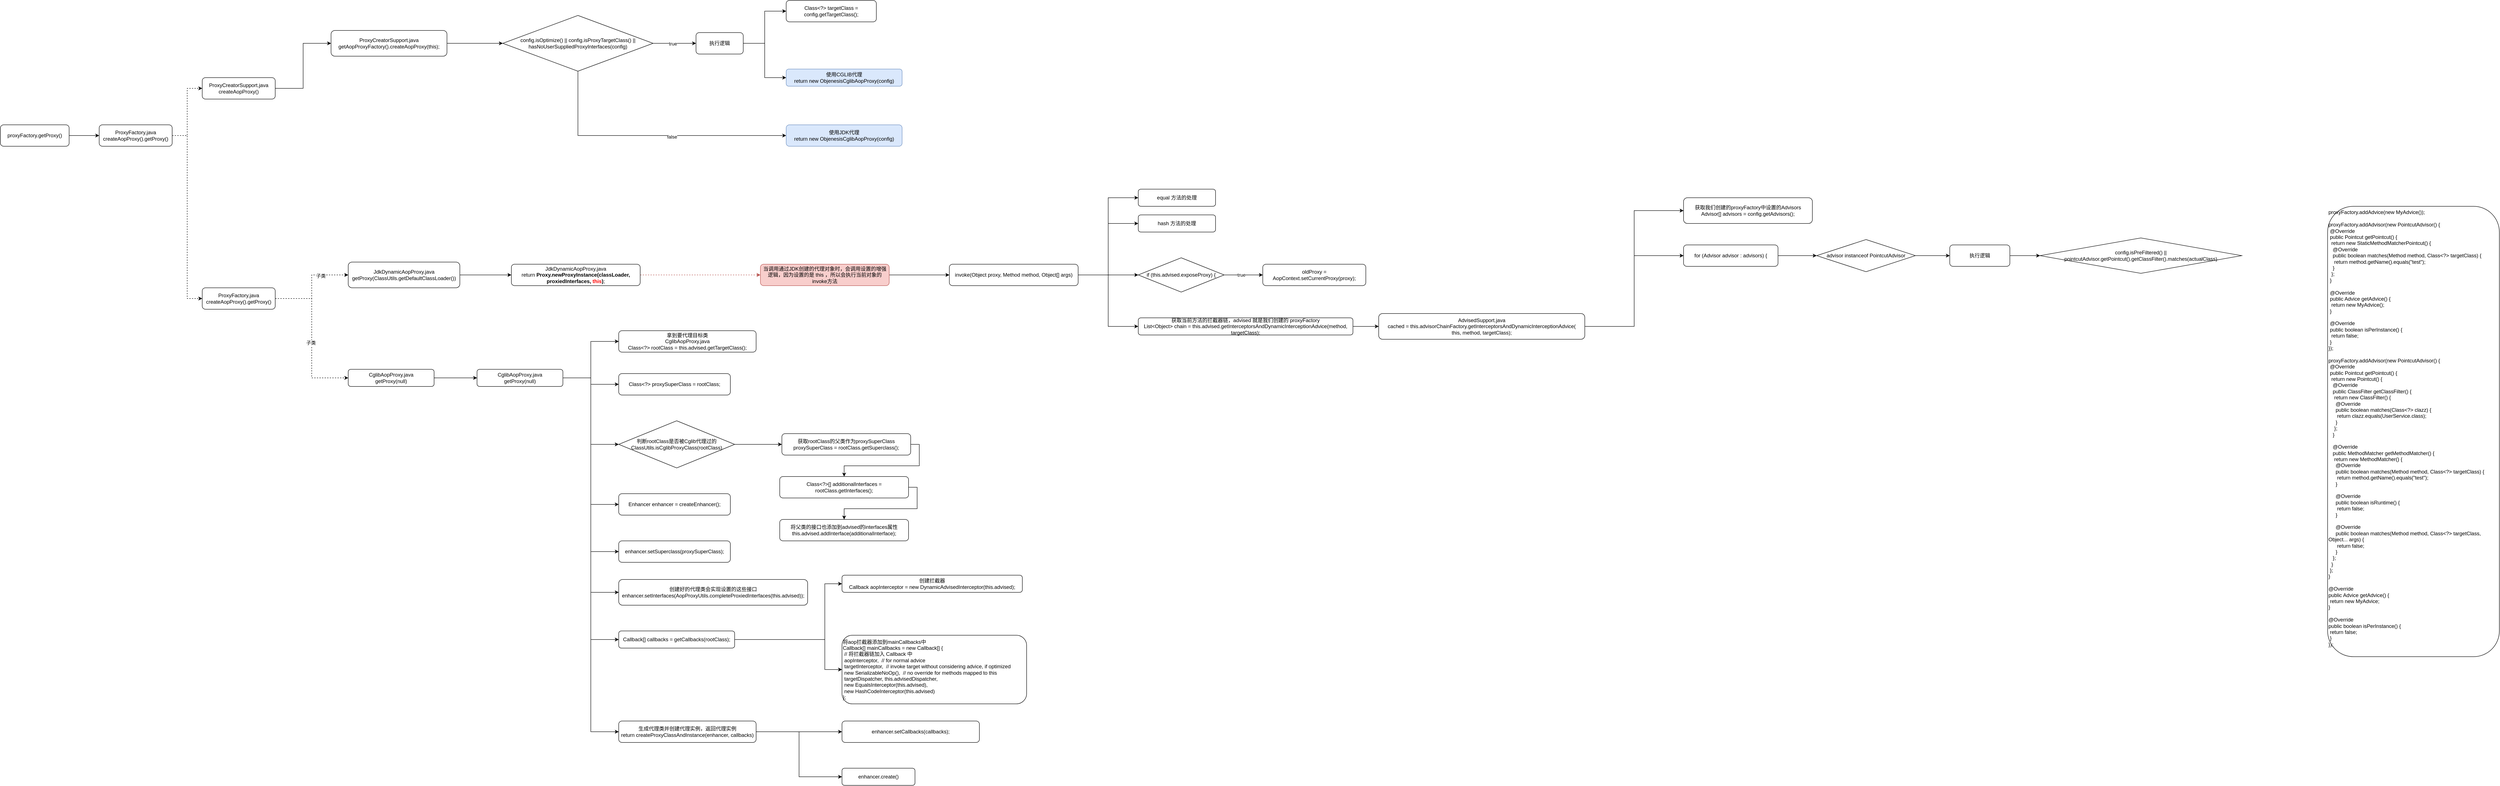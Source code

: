 <mxfile version="16.2.1" type="github">
  <diagram id="f2AcYuHpSOX_95SIe8nD" name="第 1 页">
    <mxGraphModel dx="901" dy="571" grid="1" gridSize="10" guides="1" tooltips="1" connect="1" arrows="1" fold="1" page="1" pageScale="1" pageWidth="2339" pageHeight="3300" math="0" shadow="0">
      <root>
        <mxCell id="0" />
        <mxCell id="1" parent="0" />
        <mxCell id="IzW3qe-JI3EkygCX9i8u-3" style="edgeStyle=orthogonalEdgeStyle;rounded=0;orthogonalLoop=1;jettySize=auto;html=1;exitX=1;exitY=0.5;exitDx=0;exitDy=0;entryX=0;entryY=0.5;entryDx=0;entryDy=0;" edge="1" parent="1" source="IzW3qe-JI3EkygCX9i8u-1" target="IzW3qe-JI3EkygCX9i8u-2">
          <mxGeometry relative="1" as="geometry" />
        </mxCell>
        <mxCell id="IzW3qe-JI3EkygCX9i8u-1" value="proxyFactory.getProxy()" style="rounded=1;whiteSpace=wrap;html=1;" vertex="1" parent="1">
          <mxGeometry x="830" y="460" width="160" height="50" as="geometry" />
        </mxCell>
        <mxCell id="IzW3qe-JI3EkygCX9i8u-6" style="edgeStyle=orthogonalEdgeStyle;rounded=0;orthogonalLoop=1;jettySize=auto;html=1;exitX=1;exitY=0.5;exitDx=0;exitDy=0;entryX=0;entryY=0.5;entryDx=0;entryDy=0;dashed=1;" edge="1" parent="1" source="IzW3qe-JI3EkygCX9i8u-2" target="IzW3qe-JI3EkygCX9i8u-4">
          <mxGeometry relative="1" as="geometry" />
        </mxCell>
        <mxCell id="IzW3qe-JI3EkygCX9i8u-7" style="edgeStyle=orthogonalEdgeStyle;rounded=0;orthogonalLoop=1;jettySize=auto;html=1;exitX=1;exitY=0.5;exitDx=0;exitDy=0;entryX=0;entryY=0.5;entryDx=0;entryDy=0;dashed=1;" edge="1" parent="1" source="IzW3qe-JI3EkygCX9i8u-2" target="IzW3qe-JI3EkygCX9i8u-5">
          <mxGeometry relative="1" as="geometry" />
        </mxCell>
        <mxCell id="IzW3qe-JI3EkygCX9i8u-2" value="ProxyFactory.java&lt;br&gt;createAopProxy().getProxy()" style="rounded=1;whiteSpace=wrap;html=1;" vertex="1" parent="1">
          <mxGeometry x="1060" y="460" width="170" height="50" as="geometry" />
        </mxCell>
        <mxCell id="IzW3qe-JI3EkygCX9i8u-10" style="edgeStyle=orthogonalEdgeStyle;rounded=0;orthogonalLoop=1;jettySize=auto;html=1;exitX=1;exitY=0.5;exitDx=0;exitDy=0;entryX=0;entryY=0.5;entryDx=0;entryDy=0;" edge="1" parent="1" source="IzW3qe-JI3EkygCX9i8u-4" target="IzW3qe-JI3EkygCX9i8u-9">
          <mxGeometry relative="1" as="geometry" />
        </mxCell>
        <mxCell id="IzW3qe-JI3EkygCX9i8u-4" value="ProxyCreatorSupport.java&lt;br&gt;createAopProxy()" style="rounded=1;whiteSpace=wrap;html=1;" vertex="1" parent="1">
          <mxGeometry x="1300" y="350" width="170" height="50" as="geometry" />
        </mxCell>
        <mxCell id="IzW3qe-JI3EkygCX9i8u-27" style="edgeStyle=orthogonalEdgeStyle;rounded=0;orthogonalLoop=1;jettySize=auto;html=1;exitX=1;exitY=0.5;exitDx=0;exitDy=0;dashed=1;entryX=0;entryY=0.5;entryDx=0;entryDy=0;" edge="1" parent="1" source="IzW3qe-JI3EkygCX9i8u-5" target="IzW3qe-JI3EkygCX9i8u-25">
          <mxGeometry relative="1" as="geometry" />
        </mxCell>
        <mxCell id="IzW3qe-JI3EkygCX9i8u-29" value="子类" style="edgeLabel;html=1;align=center;verticalAlign=middle;resizable=0;points=[];" vertex="1" connectable="0" parent="IzW3qe-JI3EkygCX9i8u-27">
          <mxGeometry x="0.43" y="-2" relative="1" as="geometry">
            <mxPoint as="offset" />
          </mxGeometry>
        </mxCell>
        <mxCell id="IzW3qe-JI3EkygCX9i8u-28" style="edgeStyle=orthogonalEdgeStyle;rounded=0;orthogonalLoop=1;jettySize=auto;html=1;exitX=1;exitY=0.5;exitDx=0;exitDy=0;entryX=0;entryY=0.5;entryDx=0;entryDy=0;dashed=1;" edge="1" parent="1" source="IzW3qe-JI3EkygCX9i8u-5" target="IzW3qe-JI3EkygCX9i8u-26">
          <mxGeometry relative="1" as="geometry" />
        </mxCell>
        <mxCell id="IzW3qe-JI3EkygCX9i8u-30" value="子类" style="edgeLabel;html=1;align=center;verticalAlign=middle;resizable=0;points=[];" vertex="1" connectable="0" parent="IzW3qe-JI3EkygCX9i8u-28">
          <mxGeometry x="0.056" y="-2" relative="1" as="geometry">
            <mxPoint as="offset" />
          </mxGeometry>
        </mxCell>
        <mxCell id="IzW3qe-JI3EkygCX9i8u-5" value="ProxyFactory.java&lt;br&gt;createAopProxy().getProxy()" style="rounded=1;whiteSpace=wrap;html=1;" vertex="1" parent="1">
          <mxGeometry x="1300" y="840" width="170" height="50" as="geometry" />
        </mxCell>
        <mxCell id="IzW3qe-JI3EkygCX9i8u-12" style="edgeStyle=orthogonalEdgeStyle;rounded=0;orthogonalLoop=1;jettySize=auto;html=1;exitX=1;exitY=0.5;exitDx=0;exitDy=0;" edge="1" parent="1" source="IzW3qe-JI3EkygCX9i8u-9" target="IzW3qe-JI3EkygCX9i8u-11">
          <mxGeometry relative="1" as="geometry" />
        </mxCell>
        <mxCell id="IzW3qe-JI3EkygCX9i8u-9" value="ProxyCreatorSupport.java&lt;br&gt;getAopProxyFactory().createAopProxy(this);" style="rounded=1;whiteSpace=wrap;html=1;" vertex="1" parent="1">
          <mxGeometry x="1600" y="240" width="270" height="60" as="geometry" />
        </mxCell>
        <mxCell id="IzW3qe-JI3EkygCX9i8u-14" style="edgeStyle=orthogonalEdgeStyle;rounded=0;orthogonalLoop=1;jettySize=auto;html=1;exitX=1;exitY=0.5;exitDx=0;exitDy=0;" edge="1" parent="1" source="IzW3qe-JI3EkygCX9i8u-11" target="IzW3qe-JI3EkygCX9i8u-13">
          <mxGeometry relative="1" as="geometry" />
        </mxCell>
        <mxCell id="IzW3qe-JI3EkygCX9i8u-19" value="true" style="edgeLabel;html=1;align=center;verticalAlign=middle;resizable=0;points=[];" vertex="1" connectable="0" parent="IzW3qe-JI3EkygCX9i8u-14">
          <mxGeometry x="-0.08" y="-1" relative="1" as="geometry">
            <mxPoint as="offset" />
          </mxGeometry>
        </mxCell>
        <mxCell id="IzW3qe-JI3EkygCX9i8u-21" style="edgeStyle=orthogonalEdgeStyle;rounded=0;orthogonalLoop=1;jettySize=auto;html=1;exitX=0.5;exitY=1;exitDx=0;exitDy=0;entryX=0;entryY=0.5;entryDx=0;entryDy=0;" edge="1" parent="1" source="IzW3qe-JI3EkygCX9i8u-11" target="IzW3qe-JI3EkygCX9i8u-20">
          <mxGeometry relative="1" as="geometry" />
        </mxCell>
        <mxCell id="IzW3qe-JI3EkygCX9i8u-22" value="false" style="edgeLabel;html=1;align=center;verticalAlign=middle;resizable=0;points=[];" vertex="1" connectable="0" parent="IzW3qe-JI3EkygCX9i8u-21">
          <mxGeometry x="0.162" y="-3" relative="1" as="geometry">
            <mxPoint as="offset" />
          </mxGeometry>
        </mxCell>
        <mxCell id="IzW3qe-JI3EkygCX9i8u-11" value="config.isOptimize() || config.isProxyTargetClass() || hasNoUserSuppliedProxyInterfaces(config)" style="rhombus;whiteSpace=wrap;html=1;" vertex="1" parent="1">
          <mxGeometry x="2000" y="205" width="350" height="130" as="geometry" />
        </mxCell>
        <mxCell id="IzW3qe-JI3EkygCX9i8u-16" style="edgeStyle=orthogonalEdgeStyle;rounded=0;orthogonalLoop=1;jettySize=auto;html=1;exitX=1;exitY=0.5;exitDx=0;exitDy=0;entryX=0;entryY=0.5;entryDx=0;entryDy=0;" edge="1" parent="1" source="IzW3qe-JI3EkygCX9i8u-13" target="IzW3qe-JI3EkygCX9i8u-15">
          <mxGeometry relative="1" as="geometry" />
        </mxCell>
        <mxCell id="IzW3qe-JI3EkygCX9i8u-18" style="edgeStyle=orthogonalEdgeStyle;rounded=0;orthogonalLoop=1;jettySize=auto;html=1;exitX=1;exitY=0.5;exitDx=0;exitDy=0;entryX=0;entryY=0.5;entryDx=0;entryDy=0;" edge="1" parent="1" source="IzW3qe-JI3EkygCX9i8u-13" target="IzW3qe-JI3EkygCX9i8u-17">
          <mxGeometry relative="1" as="geometry" />
        </mxCell>
        <mxCell id="IzW3qe-JI3EkygCX9i8u-13" value="执行逻辑" style="rounded=1;whiteSpace=wrap;html=1;" vertex="1" parent="1">
          <mxGeometry x="2450" y="245" width="110" height="50" as="geometry" />
        </mxCell>
        <mxCell id="IzW3qe-JI3EkygCX9i8u-15" value="Class&amp;lt;?&amp;gt; targetClass = config.getTargetClass();" style="rounded=1;whiteSpace=wrap;html=1;" vertex="1" parent="1">
          <mxGeometry x="2660" y="170" width="210" height="50" as="geometry" />
        </mxCell>
        <mxCell id="IzW3qe-JI3EkygCX9i8u-17" value="使用CGLIB代理&lt;br&gt;return new ObjenesisCglibAopProxy(config)" style="rounded=1;whiteSpace=wrap;html=1;fillColor=#dae8fc;strokeColor=#6c8ebf;" vertex="1" parent="1">
          <mxGeometry x="2660" y="330" width="270" height="40" as="geometry" />
        </mxCell>
        <mxCell id="IzW3qe-JI3EkygCX9i8u-20" value="使用JDK代理&lt;br&gt;return new ObjenesisCglibAopProxy(config)" style="rounded=1;whiteSpace=wrap;html=1;fillColor=#dae8fc;strokeColor=#6c8ebf;" vertex="1" parent="1">
          <mxGeometry x="2660" y="460" width="270" height="50" as="geometry" />
        </mxCell>
        <mxCell id="IzW3qe-JI3EkygCX9i8u-32" style="edgeStyle=orthogonalEdgeStyle;rounded=0;orthogonalLoop=1;jettySize=auto;html=1;exitX=1;exitY=0.5;exitDx=0;exitDy=0;entryX=0;entryY=0.5;entryDx=0;entryDy=0;" edge="1" parent="1" source="IzW3qe-JI3EkygCX9i8u-25" target="IzW3qe-JI3EkygCX9i8u-31">
          <mxGeometry relative="1" as="geometry" />
        </mxCell>
        <mxCell id="IzW3qe-JI3EkygCX9i8u-25" value="JdkDynamicAopProxy.java&lt;br&gt;getProxy(ClassUtils.getDefaultClassLoader())" style="rounded=1;whiteSpace=wrap;html=1;" vertex="1" parent="1">
          <mxGeometry x="1640" y="780" width="260" height="60" as="geometry" />
        </mxCell>
        <mxCell id="IzW3qe-JI3EkygCX9i8u-34" style="edgeStyle=orthogonalEdgeStyle;rounded=0;orthogonalLoop=1;jettySize=auto;html=1;exitX=1;exitY=0.5;exitDx=0;exitDy=0;" edge="1" parent="1" source="IzW3qe-JI3EkygCX9i8u-26" target="IzW3qe-JI3EkygCX9i8u-33">
          <mxGeometry relative="1" as="geometry" />
        </mxCell>
        <mxCell id="IzW3qe-JI3EkygCX9i8u-26" value="CglibAopProxy.java&lt;br&gt;getProxy(null)" style="rounded=1;whiteSpace=wrap;html=1;" vertex="1" parent="1">
          <mxGeometry x="1640" y="1030" width="200" height="40" as="geometry" />
        </mxCell>
        <mxCell id="IzW3qe-JI3EkygCX9i8u-68" style="edgeStyle=orthogonalEdgeStyle;rounded=0;orthogonalLoop=1;jettySize=auto;html=1;exitX=1;exitY=0.5;exitDx=0;exitDy=0;dashed=1;fillColor=#f8cecc;strokeColor=#b85450;" edge="1" parent="1" source="IzW3qe-JI3EkygCX9i8u-31" target="IzW3qe-JI3EkygCX9i8u-67">
          <mxGeometry relative="1" as="geometry" />
        </mxCell>
        <mxCell id="IzW3qe-JI3EkygCX9i8u-31" value="JdkDynamicAopProxy.java&lt;br&gt;return &lt;b&gt;Proxy.newProxyInstance(classLoader, proxiedInterfaces, &lt;font color=&quot;#ff0000&quot;&gt;this&lt;/font&gt;)&lt;/b&gt;;" style="rounded=1;whiteSpace=wrap;html=1;" vertex="1" parent="1">
          <mxGeometry x="2020" y="785" width="300" height="50" as="geometry" />
        </mxCell>
        <mxCell id="IzW3qe-JI3EkygCX9i8u-36" style="edgeStyle=orthogonalEdgeStyle;rounded=0;orthogonalLoop=1;jettySize=auto;html=1;exitX=1;exitY=0.5;exitDx=0;exitDy=0;entryX=0;entryY=0.5;entryDx=0;entryDy=0;" edge="1" parent="1" source="IzW3qe-JI3EkygCX9i8u-33" target="IzW3qe-JI3EkygCX9i8u-35">
          <mxGeometry relative="1" as="geometry" />
        </mxCell>
        <mxCell id="IzW3qe-JI3EkygCX9i8u-39" style="edgeStyle=orthogonalEdgeStyle;rounded=0;orthogonalLoop=1;jettySize=auto;html=1;exitX=1;exitY=0.5;exitDx=0;exitDy=0;" edge="1" parent="1" source="IzW3qe-JI3EkygCX9i8u-33" target="IzW3qe-JI3EkygCX9i8u-38">
          <mxGeometry relative="1" as="geometry" />
        </mxCell>
        <mxCell id="IzW3qe-JI3EkygCX9i8u-40" style="edgeStyle=orthogonalEdgeStyle;rounded=0;orthogonalLoop=1;jettySize=auto;html=1;exitX=1;exitY=0.5;exitDx=0;exitDy=0;entryX=0;entryY=0.5;entryDx=0;entryDy=0;" edge="1" parent="1" source="IzW3qe-JI3EkygCX9i8u-33" target="IzW3qe-JI3EkygCX9i8u-37">
          <mxGeometry relative="1" as="geometry" />
        </mxCell>
        <mxCell id="IzW3qe-JI3EkygCX9i8u-49" style="edgeStyle=orthogonalEdgeStyle;rounded=0;orthogonalLoop=1;jettySize=auto;html=1;exitX=1;exitY=0.5;exitDx=0;exitDy=0;entryX=0;entryY=0.5;entryDx=0;entryDy=0;" edge="1" parent="1" source="IzW3qe-JI3EkygCX9i8u-33" target="IzW3qe-JI3EkygCX9i8u-47">
          <mxGeometry relative="1" as="geometry" />
        </mxCell>
        <mxCell id="IzW3qe-JI3EkygCX9i8u-52" style="edgeStyle=orthogonalEdgeStyle;rounded=0;orthogonalLoop=1;jettySize=auto;html=1;exitX=1;exitY=0.5;exitDx=0;exitDy=0;entryX=0;entryY=0.5;entryDx=0;entryDy=0;" edge="1" parent="1" source="IzW3qe-JI3EkygCX9i8u-33" target="IzW3qe-JI3EkygCX9i8u-50">
          <mxGeometry relative="1" as="geometry" />
        </mxCell>
        <mxCell id="IzW3qe-JI3EkygCX9i8u-53" style="edgeStyle=orthogonalEdgeStyle;rounded=0;orthogonalLoop=1;jettySize=auto;html=1;exitX=1;exitY=0.5;exitDx=0;exitDy=0;entryX=0;entryY=0.5;entryDx=0;entryDy=0;" edge="1" parent="1" source="IzW3qe-JI3EkygCX9i8u-33" target="IzW3qe-JI3EkygCX9i8u-51">
          <mxGeometry relative="1" as="geometry" />
        </mxCell>
        <mxCell id="IzW3qe-JI3EkygCX9i8u-59" style="edgeStyle=orthogonalEdgeStyle;rounded=0;orthogonalLoop=1;jettySize=auto;html=1;exitX=1;exitY=0.5;exitDx=0;exitDy=0;entryX=0;entryY=0.5;entryDx=0;entryDy=0;" edge="1" parent="1" source="IzW3qe-JI3EkygCX9i8u-33" target="IzW3qe-JI3EkygCX9i8u-54">
          <mxGeometry relative="1" as="geometry" />
        </mxCell>
        <mxCell id="IzW3qe-JI3EkygCX9i8u-65" style="edgeStyle=orthogonalEdgeStyle;rounded=0;orthogonalLoop=1;jettySize=auto;html=1;exitX=1;exitY=0.5;exitDx=0;exitDy=0;entryX=0;entryY=0.5;entryDx=0;entryDy=0;" edge="1" parent="1" source="IzW3qe-JI3EkygCX9i8u-33" target="IzW3qe-JI3EkygCX9i8u-60">
          <mxGeometry relative="1" as="geometry" />
        </mxCell>
        <mxCell id="IzW3qe-JI3EkygCX9i8u-33" value="CglibAopProxy.java&lt;br&gt;getProxy(null)" style="rounded=1;whiteSpace=wrap;html=1;" vertex="1" parent="1">
          <mxGeometry x="1940" y="1030" width="200" height="40" as="geometry" />
        </mxCell>
        <mxCell id="IzW3qe-JI3EkygCX9i8u-35" value="&lt;div&gt;拿到要代理目标类&lt;/div&gt;CglibAopProxy.java&lt;br&gt;&lt;div&gt;&lt;span&gt;Class&amp;lt;?&amp;gt; rootClass = this.advised.getTargetClass();&lt;/span&gt;&lt;br&gt;&lt;/div&gt;" style="rounded=1;whiteSpace=wrap;html=1;" vertex="1" parent="1">
          <mxGeometry x="2270" y="940" width="320" height="50" as="geometry" />
        </mxCell>
        <mxCell id="IzW3qe-JI3EkygCX9i8u-42" style="edgeStyle=orthogonalEdgeStyle;rounded=0;orthogonalLoop=1;jettySize=auto;html=1;exitX=1;exitY=0.5;exitDx=0;exitDy=0;" edge="1" parent="1" source="IzW3qe-JI3EkygCX9i8u-37" target="IzW3qe-JI3EkygCX9i8u-41">
          <mxGeometry relative="1" as="geometry" />
        </mxCell>
        <mxCell id="IzW3qe-JI3EkygCX9i8u-37" value="判断rootClass是否被Cglib代理过的&lt;br&gt;ClassUtils.isCglibProxyClass(rootClass)" style="rhombus;whiteSpace=wrap;html=1;" vertex="1" parent="1">
          <mxGeometry x="2270" y="1150" width="270" height="110" as="geometry" />
        </mxCell>
        <mxCell id="IzW3qe-JI3EkygCX9i8u-38" value="&lt;div&gt;Class&amp;lt;?&amp;gt; proxySuperClass = rootClass;&lt;br&gt;&lt;/div&gt;" style="rounded=1;whiteSpace=wrap;html=1;" vertex="1" parent="1">
          <mxGeometry x="2270" y="1040" width="260" height="50" as="geometry" />
        </mxCell>
        <mxCell id="IzW3qe-JI3EkygCX9i8u-44" style="edgeStyle=orthogonalEdgeStyle;rounded=0;orthogonalLoop=1;jettySize=auto;html=1;exitX=1;exitY=0.5;exitDx=0;exitDy=0;" edge="1" parent="1" source="IzW3qe-JI3EkygCX9i8u-41" target="IzW3qe-JI3EkygCX9i8u-43">
          <mxGeometry relative="1" as="geometry" />
        </mxCell>
        <mxCell id="IzW3qe-JI3EkygCX9i8u-41" value="&lt;div&gt;获取rootClass的父类作为proxySuperClass&lt;/div&gt;&lt;div&gt;proxySuperClass = rootClass.getSuperclass();&lt;br&gt;&lt;/div&gt;" style="rounded=1;whiteSpace=wrap;html=1;" vertex="1" parent="1">
          <mxGeometry x="2650" y="1180" width="300" height="50" as="geometry" />
        </mxCell>
        <mxCell id="IzW3qe-JI3EkygCX9i8u-46" style="edgeStyle=orthogonalEdgeStyle;rounded=0;orthogonalLoop=1;jettySize=auto;html=1;exitX=1;exitY=0.5;exitDx=0;exitDy=0;" edge="1" parent="1" source="IzW3qe-JI3EkygCX9i8u-43" target="IzW3qe-JI3EkygCX9i8u-45">
          <mxGeometry relative="1" as="geometry" />
        </mxCell>
        <mxCell id="IzW3qe-JI3EkygCX9i8u-43" value="&lt;div&gt;Class&amp;lt;?&amp;gt;[] additionalInterfaces = rootClass.getInterfaces();&lt;br&gt;&lt;/div&gt;" style="rounded=1;whiteSpace=wrap;html=1;" vertex="1" parent="1">
          <mxGeometry x="2645" y="1280" width="300" height="50" as="geometry" />
        </mxCell>
        <mxCell id="IzW3qe-JI3EkygCX9i8u-45" value="&lt;div&gt;&lt;div&gt;将父类的接口也添加到advised的interfaces属性&lt;/div&gt;&lt;div&gt;&lt;span&gt;					&lt;/span&gt;this.advised.addInterface(additionalInterface);&lt;/div&gt;&lt;/div&gt;" style="rounded=1;whiteSpace=wrap;html=1;" vertex="1" parent="1">
          <mxGeometry x="2645" y="1380" width="300" height="50" as="geometry" />
        </mxCell>
        <mxCell id="IzW3qe-JI3EkygCX9i8u-47" value="&lt;div&gt;Enhancer enhancer = createEnhancer();&lt;br&gt;&lt;/div&gt;" style="rounded=1;whiteSpace=wrap;html=1;" vertex="1" parent="1">
          <mxGeometry x="2270" y="1320" width="260" height="50" as="geometry" />
        </mxCell>
        <mxCell id="IzW3qe-JI3EkygCX9i8u-50" value="&lt;div&gt;enhancer.setSuperclass(proxySuperClass);&lt;br&gt;&lt;/div&gt;" style="rounded=1;whiteSpace=wrap;html=1;" vertex="1" parent="1">
          <mxGeometry x="2270" y="1430" width="260" height="50" as="geometry" />
        </mxCell>
        <mxCell id="IzW3qe-JI3EkygCX9i8u-51" value="&lt;div&gt;创建好的代理类会实现设置的这些接口&lt;/div&gt;&lt;div&gt;enhancer.setInterfaces(AopProxyUtils.completeProxiedInterfaces(this.advised));&lt;br&gt;&lt;/div&gt;" style="rounded=1;whiteSpace=wrap;html=1;" vertex="1" parent="1">
          <mxGeometry x="2270" y="1520" width="440" height="60" as="geometry" />
        </mxCell>
        <mxCell id="IzW3qe-JI3EkygCX9i8u-56" style="edgeStyle=orthogonalEdgeStyle;rounded=0;orthogonalLoop=1;jettySize=auto;html=1;exitX=1;exitY=0.5;exitDx=0;exitDy=0;entryX=0;entryY=0.5;entryDx=0;entryDy=0;" edge="1" parent="1" source="IzW3qe-JI3EkygCX9i8u-54" target="IzW3qe-JI3EkygCX9i8u-55">
          <mxGeometry relative="1" as="geometry">
            <Array as="points">
              <mxPoint x="2750" y="1660" />
              <mxPoint x="2750" y="1530" />
            </Array>
          </mxGeometry>
        </mxCell>
        <mxCell id="IzW3qe-JI3EkygCX9i8u-58" style="edgeStyle=orthogonalEdgeStyle;rounded=0;orthogonalLoop=1;jettySize=auto;html=1;exitX=1;exitY=0.5;exitDx=0;exitDy=0;" edge="1" parent="1" source="IzW3qe-JI3EkygCX9i8u-54" target="IzW3qe-JI3EkygCX9i8u-57">
          <mxGeometry relative="1" as="geometry">
            <Array as="points">
              <mxPoint x="2750" y="1660" />
              <mxPoint x="2750" y="1730" />
            </Array>
          </mxGeometry>
        </mxCell>
        <mxCell id="IzW3qe-JI3EkygCX9i8u-54" value="&lt;div&gt;Callback[] callbacks = getCallbacks(rootClass);&lt;br&gt;&lt;/div&gt;" style="rounded=1;whiteSpace=wrap;html=1;" vertex="1" parent="1">
          <mxGeometry x="2270" y="1640" width="270" height="40" as="geometry" />
        </mxCell>
        <mxCell id="IzW3qe-JI3EkygCX9i8u-55" value="&lt;div&gt;创建拦截器&lt;/div&gt;&lt;div&gt;Callback aopInterceptor = new DynamicAdvisedInterceptor(this.advised);&lt;br&gt;&lt;/div&gt;" style="rounded=1;whiteSpace=wrap;html=1;" vertex="1" parent="1">
          <mxGeometry x="2790" y="1510" width="420" height="40" as="geometry" />
        </mxCell>
        <mxCell id="IzW3qe-JI3EkygCX9i8u-57" value="&lt;div&gt;&lt;div&gt;将aop拦截器添加到mainCallbacks中&lt;/div&gt;&lt;div&gt;&lt;span&gt;		&lt;/span&gt;Callback[] mainCallbacks = new Callback[] {&lt;/div&gt;&lt;div&gt;&lt;span&gt;				&lt;/span&gt;&lt;span style=&quot;white-space: pre&quot;&gt;	&lt;/span&gt;// 将拦截器链加入 Callback 中&lt;/div&gt;&lt;div&gt;&lt;span&gt;				&lt;/span&gt;&lt;span style=&quot;white-space: pre&quot;&gt;	&lt;/span&gt;aopInterceptor,&amp;nbsp; // for normal advice&lt;/div&gt;&lt;div&gt;&lt;span&gt;				&lt;/span&gt;&lt;span style=&quot;white-space: pre&quot;&gt;	&lt;/span&gt;targetInterceptor,&amp;nbsp; // invoke target without considering advice, if optimized&lt;/div&gt;&lt;div&gt;&lt;span&gt;				&lt;/span&gt;&lt;span style=&quot;white-space: pre&quot;&gt;	&lt;/span&gt;new SerializableNoOp(),&amp;nbsp; // no override for methods mapped to this&lt;/div&gt;&lt;div&gt;&lt;span&gt;				&lt;/span&gt;&lt;span style=&quot;white-space: pre&quot;&gt;&lt;span style=&quot;white-space: pre&quot;&gt;	&lt;/span&gt;&lt;/span&gt;targetDispatcher, this.advisedDispatcher,&lt;/div&gt;&lt;div&gt;&lt;span&gt;				&lt;/span&gt;&lt;span style=&quot;white-space: pre&quot;&gt;	&lt;/span&gt;new EqualsInterceptor(this.advised),&lt;/div&gt;&lt;div&gt;&lt;span&gt;				&lt;/span&gt;&lt;span style=&quot;white-space: pre&quot;&gt;	&lt;/span&gt;new HashCodeInterceptor(this.advised)&lt;/div&gt;&lt;div&gt;&lt;span&gt;		&lt;/span&gt;};&lt;/div&gt;&lt;/div&gt;" style="rounded=1;whiteSpace=wrap;html=1;align=left;" vertex="1" parent="1">
          <mxGeometry x="2790" y="1650" width="430" height="160" as="geometry" />
        </mxCell>
        <mxCell id="IzW3qe-JI3EkygCX9i8u-62" style="edgeStyle=orthogonalEdgeStyle;rounded=0;orthogonalLoop=1;jettySize=auto;html=1;exitX=1;exitY=0.5;exitDx=0;exitDy=0;" edge="1" parent="1" source="IzW3qe-JI3EkygCX9i8u-60" target="IzW3qe-JI3EkygCX9i8u-61">
          <mxGeometry relative="1" as="geometry" />
        </mxCell>
        <mxCell id="IzW3qe-JI3EkygCX9i8u-63" style="edgeStyle=orthogonalEdgeStyle;rounded=0;orthogonalLoop=1;jettySize=auto;html=1;exitX=1;exitY=0.5;exitDx=0;exitDy=0;entryX=0;entryY=0.5;entryDx=0;entryDy=0;" edge="1" parent="1" source="IzW3qe-JI3EkygCX9i8u-60" target="IzW3qe-JI3EkygCX9i8u-64">
          <mxGeometry relative="1" as="geometry">
            <mxPoint x="2680" y="2040" as="targetPoint" />
          </mxGeometry>
        </mxCell>
        <mxCell id="IzW3qe-JI3EkygCX9i8u-60" value="&lt;div&gt;&lt;div&gt;生成代理类并创建代理实例，返回代理实例&lt;/div&gt;&lt;div&gt;&lt;span&gt;			&lt;/span&gt;return createProxyClassAndInstance(enhancer, callbacks)&lt;/div&gt;&lt;/div&gt;" style="rounded=1;whiteSpace=wrap;html=1;" vertex="1" parent="1">
          <mxGeometry x="2270" y="1850" width="320" height="50" as="geometry" />
        </mxCell>
        <mxCell id="IzW3qe-JI3EkygCX9i8u-61" value="enhancer.setCallbacks(callbacks);" style="rounded=1;whiteSpace=wrap;html=1;" vertex="1" parent="1">
          <mxGeometry x="2790" y="1850" width="320" height="50" as="geometry" />
        </mxCell>
        <mxCell id="IzW3qe-JI3EkygCX9i8u-64" value="enhancer.create()" style="rounded=1;whiteSpace=wrap;html=1;" vertex="1" parent="1">
          <mxGeometry x="2790" y="1960" width="170" height="40" as="geometry" />
        </mxCell>
        <mxCell id="IzW3qe-JI3EkygCX9i8u-70" style="edgeStyle=orthogonalEdgeStyle;rounded=0;orthogonalLoop=1;jettySize=auto;html=1;exitX=1;exitY=0.5;exitDx=0;exitDy=0;entryX=0;entryY=0.5;entryDx=0;entryDy=0;fontColor=#FF0000;" edge="1" parent="1" source="IzW3qe-JI3EkygCX9i8u-67" target="IzW3qe-JI3EkygCX9i8u-69">
          <mxGeometry relative="1" as="geometry" />
        </mxCell>
        <mxCell id="IzW3qe-JI3EkygCX9i8u-67" value="当调用通过JDK创建的代理对象时，会调用设置的增强逻辑，因为设置的是 this ，所以会执行当前对象的 invoke方法" style="rounded=1;whiteSpace=wrap;html=1;fillColor=#f8cecc;strokeColor=#b85450;" vertex="1" parent="1">
          <mxGeometry x="2600" y="785" width="300" height="50" as="geometry" />
        </mxCell>
        <mxCell id="IzW3qe-JI3EkygCX9i8u-73" style="edgeStyle=orthogonalEdgeStyle;rounded=0;orthogonalLoop=1;jettySize=auto;html=1;exitX=1;exitY=0.5;exitDx=0;exitDy=0;entryX=0;entryY=0.5;entryDx=0;entryDy=0;fontColor=#FF0000;" edge="1" parent="1" source="IzW3qe-JI3EkygCX9i8u-69" target="IzW3qe-JI3EkygCX9i8u-71">
          <mxGeometry relative="1" as="geometry" />
        </mxCell>
        <mxCell id="IzW3qe-JI3EkygCX9i8u-74" style="edgeStyle=orthogonalEdgeStyle;rounded=0;orthogonalLoop=1;jettySize=auto;html=1;exitX=1;exitY=0.5;exitDx=0;exitDy=0;entryX=0;entryY=0.5;entryDx=0;entryDy=0;fontColor=#FF0000;" edge="1" parent="1" source="IzW3qe-JI3EkygCX9i8u-69" target="IzW3qe-JI3EkygCX9i8u-72">
          <mxGeometry relative="1" as="geometry" />
        </mxCell>
        <mxCell id="IzW3qe-JI3EkygCX9i8u-76" style="edgeStyle=orthogonalEdgeStyle;rounded=0;orthogonalLoop=1;jettySize=auto;html=1;exitX=1;exitY=0.5;exitDx=0;exitDy=0;entryX=0;entryY=0.5;entryDx=0;entryDy=0;fontColor=#000000;" edge="1" parent="1" source="IzW3qe-JI3EkygCX9i8u-69" target="IzW3qe-JI3EkygCX9i8u-75">
          <mxGeometry relative="1" as="geometry" />
        </mxCell>
        <mxCell id="IzW3qe-JI3EkygCX9i8u-82" style="edgeStyle=orthogonalEdgeStyle;rounded=0;orthogonalLoop=1;jettySize=auto;html=1;exitX=1;exitY=0.5;exitDx=0;exitDy=0;entryX=0;entryY=0.5;entryDx=0;entryDy=0;fontColor=#000000;" edge="1" parent="1" source="IzW3qe-JI3EkygCX9i8u-69" target="IzW3qe-JI3EkygCX9i8u-81">
          <mxGeometry relative="1" as="geometry" />
        </mxCell>
        <mxCell id="IzW3qe-JI3EkygCX9i8u-69" value="&lt;div&gt;invoke(Object proxy, Method method, Object[] args)&lt;br&gt;&lt;/div&gt;" style="rounded=1;whiteSpace=wrap;html=1;" vertex="1" parent="1">
          <mxGeometry x="3040" y="785" width="300" height="50" as="geometry" />
        </mxCell>
        <mxCell id="IzW3qe-JI3EkygCX9i8u-71" value="&lt;div&gt;equal 方法的处理&lt;br&gt;&lt;/div&gt;" style="rounded=1;whiteSpace=wrap;html=1;" vertex="1" parent="1">
          <mxGeometry x="3480" y="610" width="180" height="40" as="geometry" />
        </mxCell>
        <mxCell id="IzW3qe-JI3EkygCX9i8u-72" value="&lt;div&gt;hash 方法的处理&lt;br&gt;&lt;/div&gt;" style="rounded=1;whiteSpace=wrap;html=1;" vertex="1" parent="1">
          <mxGeometry x="3480" y="670" width="180" height="40" as="geometry" />
        </mxCell>
        <mxCell id="IzW3qe-JI3EkygCX9i8u-79" style="edgeStyle=orthogonalEdgeStyle;rounded=0;orthogonalLoop=1;jettySize=auto;html=1;exitX=1;exitY=0.5;exitDx=0;exitDy=0;fontColor=#000000;" edge="1" parent="1" source="IzW3qe-JI3EkygCX9i8u-75" target="IzW3qe-JI3EkygCX9i8u-78">
          <mxGeometry relative="1" as="geometry" />
        </mxCell>
        <mxCell id="IzW3qe-JI3EkygCX9i8u-80" value="true" style="edgeLabel;html=1;align=center;verticalAlign=middle;resizable=0;points=[];fontColor=#000000;" vertex="1" connectable="0" parent="IzW3qe-JI3EkygCX9i8u-79">
          <mxGeometry x="-0.112" y="4" relative="1" as="geometry">
            <mxPoint y="4" as="offset" />
          </mxGeometry>
        </mxCell>
        <mxCell id="IzW3qe-JI3EkygCX9i8u-75" value="&lt;font color=&quot;#000000&quot;&gt;if (this.advised.exposeProxy) {&lt;/font&gt;" style="rhombus;whiteSpace=wrap;html=1;fontColor=#FF0000;" vertex="1" parent="1">
          <mxGeometry x="3480" y="770" width="200" height="80" as="geometry" />
        </mxCell>
        <mxCell id="IzW3qe-JI3EkygCX9i8u-78" value="&lt;div&gt;oldProxy = AopContext.setCurrentProxy(proxy);&lt;br&gt;&lt;/div&gt;" style="rounded=1;whiteSpace=wrap;html=1;" vertex="1" parent="1">
          <mxGeometry x="3770" y="785" width="240" height="50" as="geometry" />
        </mxCell>
        <mxCell id="IzW3qe-JI3EkygCX9i8u-84" style="edgeStyle=orthogonalEdgeStyle;rounded=0;orthogonalLoop=1;jettySize=auto;html=1;exitX=1;exitY=0.5;exitDx=0;exitDy=0;entryX=0;entryY=0.5;entryDx=0;entryDy=0;fontColor=#000000;" edge="1" parent="1" source="IzW3qe-JI3EkygCX9i8u-81" target="IzW3qe-JI3EkygCX9i8u-83">
          <mxGeometry relative="1" as="geometry" />
        </mxCell>
        <mxCell id="IzW3qe-JI3EkygCX9i8u-81" value="&lt;div&gt;&lt;div&gt;获取当前方法的拦截器链，advised 就是我们创建的 proxyFactory&lt;/div&gt;&lt;div&gt;&lt;span&gt;			&lt;/span&gt;List&amp;lt;Object&amp;gt; chain = this.advised.getInterceptorsAndDynamicInterceptionAdvice(method, targetClass);&lt;/div&gt;&lt;/div&gt;" style="rounded=1;whiteSpace=wrap;html=1;" vertex="1" parent="1">
          <mxGeometry x="3480" y="910" width="500" height="40" as="geometry" />
        </mxCell>
        <mxCell id="IzW3qe-JI3EkygCX9i8u-86" style="edgeStyle=orthogonalEdgeStyle;rounded=0;orthogonalLoop=1;jettySize=auto;html=1;exitX=1;exitY=0.5;exitDx=0;exitDy=0;fontColor=#000000;entryX=0;entryY=0.5;entryDx=0;entryDy=0;" edge="1" parent="1" source="IzW3qe-JI3EkygCX9i8u-83" target="IzW3qe-JI3EkygCX9i8u-85">
          <mxGeometry relative="1" as="geometry" />
        </mxCell>
        <mxCell id="IzW3qe-JI3EkygCX9i8u-88" style="edgeStyle=orthogonalEdgeStyle;rounded=0;orthogonalLoop=1;jettySize=auto;html=1;exitX=1;exitY=0.5;exitDx=0;exitDy=0;entryX=0;entryY=0.5;entryDx=0;entryDy=0;fontColor=#000000;" edge="1" parent="1" source="IzW3qe-JI3EkygCX9i8u-83" target="IzW3qe-JI3EkygCX9i8u-87">
          <mxGeometry relative="1" as="geometry" />
        </mxCell>
        <mxCell id="IzW3qe-JI3EkygCX9i8u-83" value="AdvisedSupport.java&lt;br&gt;&lt;div&gt;cached = this.advisorChainFactory.getInterceptorsAndDynamicInterceptionAdvice(&lt;/div&gt;&lt;div&gt;&lt;span&gt;					&lt;/span&gt;this, method, targetClass);&lt;/div&gt;" style="rounded=1;whiteSpace=wrap;html=1;" vertex="1" parent="1">
          <mxGeometry x="4040" y="900" width="480" height="60" as="geometry" />
        </mxCell>
        <mxCell id="IzW3qe-JI3EkygCX9i8u-85" value="获取我们创建的proxyFactory中设置的Advisors&lt;br&gt;Advisor[] advisors = config.getAdvisors();" style="rounded=1;whiteSpace=wrap;html=1;" vertex="1" parent="1">
          <mxGeometry x="4750" y="630" width="300" height="60" as="geometry" />
        </mxCell>
        <mxCell id="IzW3qe-JI3EkygCX9i8u-91" style="edgeStyle=orthogonalEdgeStyle;rounded=0;orthogonalLoop=1;jettySize=auto;html=1;exitX=1;exitY=0.5;exitDx=0;exitDy=0;fontColor=#000000;" edge="1" parent="1" source="IzW3qe-JI3EkygCX9i8u-87" target="IzW3qe-JI3EkygCX9i8u-90">
          <mxGeometry relative="1" as="geometry" />
        </mxCell>
        <mxCell id="IzW3qe-JI3EkygCX9i8u-87" value="for (Advisor advisor : advisors) {" style="rounded=1;whiteSpace=wrap;html=1;" vertex="1" parent="1">
          <mxGeometry x="4750" y="740" width="220" height="50" as="geometry" />
        </mxCell>
        <mxCell id="IzW3qe-JI3EkygCX9i8u-94" style="edgeStyle=orthogonalEdgeStyle;rounded=0;orthogonalLoop=1;jettySize=auto;html=1;exitX=1;exitY=0.5;exitDx=0;exitDy=0;fontColor=#000000;" edge="1" parent="1" source="IzW3qe-JI3EkygCX9i8u-89" target="IzW3qe-JI3EkygCX9i8u-93">
          <mxGeometry relative="1" as="geometry" />
        </mxCell>
        <mxCell id="IzW3qe-JI3EkygCX9i8u-89" value="执行逻辑" style="rounded=1;whiteSpace=wrap;html=1;" vertex="1" parent="1">
          <mxGeometry x="5370" y="740" width="140" height="50" as="geometry" />
        </mxCell>
        <mxCell id="IzW3qe-JI3EkygCX9i8u-92" style="edgeStyle=orthogonalEdgeStyle;rounded=0;orthogonalLoop=1;jettySize=auto;html=1;exitX=1;exitY=0.5;exitDx=0;exitDy=0;fontColor=#000000;" edge="1" parent="1" source="IzW3qe-JI3EkygCX9i8u-90" target="IzW3qe-JI3EkygCX9i8u-89">
          <mxGeometry relative="1" as="geometry" />
        </mxCell>
        <mxCell id="IzW3qe-JI3EkygCX9i8u-90" value="advisor instanceof PointcutAdvisor" style="rhombus;whiteSpace=wrap;html=1;fontColor=#000000;" vertex="1" parent="1">
          <mxGeometry x="5060" y="727.5" width="230" height="75" as="geometry" />
        </mxCell>
        <mxCell id="IzW3qe-JI3EkygCX9i8u-93" value="config.isPreFiltered() || pointcutAdvisor.getPointcut().getClassFilter().matches(actualClass)" style="rhombus;whiteSpace=wrap;html=1;fontColor=#000000;" vertex="1" parent="1">
          <mxGeometry x="5580" y="723.75" width="470" height="82.5" as="geometry" />
        </mxCell>
        <mxCell id="IzW3qe-JI3EkygCX9i8u-95" value="&lt;div&gt;&lt;div&gt;&lt;span&gt;		&lt;/span&gt;proxyFactory.addAdvice(new MyAdvice());&lt;/div&gt;&lt;div&gt;&lt;br&gt;&lt;/div&gt;&lt;div&gt;&lt;span&gt;		&lt;/span&gt;proxyFactory.addAdvisor(new PointcutAdvisor() {&lt;/div&gt;&lt;div&gt;&lt;span&gt;			&lt;/span&gt;&lt;span style=&quot;white-space: pre&quot;&gt;	&lt;/span&gt;@Override&lt;/div&gt;&lt;div&gt;&lt;span&gt;			&lt;/span&gt;&lt;span style=&quot;white-space: pre&quot;&gt;	&lt;/span&gt;public Pointcut getPointcut() {&lt;/div&gt;&lt;div&gt;&lt;span&gt;				&lt;/span&gt;&lt;span style=&quot;white-space: pre&quot;&gt;	&lt;/span&gt;&lt;span style=&quot;white-space: pre&quot;&gt;	&lt;/span&gt;return new StaticMethodMatcherPointcut() {&lt;/div&gt;&lt;div&gt;&lt;span&gt;					&lt;/span&gt;&lt;span style=&quot;white-space: pre&quot;&gt;	&lt;span style=&quot;white-space: pre&quot;&gt;	&lt;/span&gt;&lt;/span&gt;&lt;span style=&quot;white-space: pre&quot;&gt;	&lt;/span&gt;@Override&lt;/div&gt;&lt;div&gt;&lt;span&gt;					&lt;/span&gt;&lt;span style=&quot;white-space: pre&quot;&gt;	&lt;/span&gt;&lt;span style=&quot;white-space: pre&quot;&gt;	&lt;/span&gt;&lt;span style=&quot;white-space: pre&quot;&gt;	&lt;/span&gt;public boolean matches(Method method, Class&amp;lt;?&amp;gt; targetClass) {&lt;/div&gt;&lt;div&gt;&lt;span&gt;						&lt;/span&gt;&lt;span style=&quot;white-space: pre&quot;&gt;	&lt;/span&gt;&lt;span style=&quot;white-space: pre&quot;&gt;	&lt;/span&gt;&lt;span style=&quot;white-space: pre&quot;&gt;	&lt;/span&gt;&lt;span style=&quot;white-space: pre&quot;&gt;	&lt;/span&gt;return method.getName().equals(&quot;test&quot;);&lt;/div&gt;&lt;div&gt;&lt;span&gt;					&lt;/span&gt;&lt;span style=&quot;white-space: pre&quot;&gt;	&lt;/span&gt;&lt;span style=&quot;white-space: pre&quot;&gt;	&lt;/span&gt;&lt;span style=&quot;white-space: pre&quot;&gt;	&lt;/span&gt;}&lt;/div&gt;&lt;div&gt;&lt;span&gt;				&lt;/span&gt;&lt;span style=&quot;white-space: pre&quot;&gt;	&lt;/span&gt;&lt;span style=&quot;white-space: pre&quot;&gt;	&lt;/span&gt;};&lt;/div&gt;&lt;div&gt;&lt;span&gt;			&lt;/span&gt;&lt;span style=&quot;white-space: pre&quot;&gt;	&lt;/span&gt;}&lt;/div&gt;&lt;div&gt;&lt;br&gt;&lt;/div&gt;&lt;div&gt;&lt;span&gt;			&lt;/span&gt;&lt;span style=&quot;white-space: pre&quot;&gt;	&lt;/span&gt;@Override&lt;/div&gt;&lt;div&gt;&lt;span&gt;			&lt;/span&gt;&lt;span style=&quot;white-space: pre&quot;&gt;	&lt;/span&gt;public Advice getAdvice() {&lt;/div&gt;&lt;div&gt;&lt;span&gt;				&lt;/span&gt;&lt;span style=&quot;white-space: pre&quot;&gt;	&lt;/span&gt;&lt;span style=&quot;white-space: pre&quot;&gt;	&lt;/span&gt;return new MyAdvice();&lt;/div&gt;&lt;div&gt;&lt;span&gt;			&lt;/span&gt;&lt;span style=&quot;white-space: pre&quot;&gt;	&lt;/span&gt;}&lt;/div&gt;&lt;div&gt;&lt;br&gt;&lt;/div&gt;&lt;div&gt;&lt;span&gt;			&lt;/span&gt;&lt;span style=&quot;white-space: pre&quot;&gt;	&lt;/span&gt;@Override&lt;/div&gt;&lt;div&gt;&lt;span&gt;			&lt;/span&gt;&lt;span style=&quot;white-space: pre&quot;&gt;	&lt;/span&gt;public boolean isPerInstance() {&lt;/div&gt;&lt;div&gt;&lt;span&gt;				&lt;/span&gt;&lt;span style=&quot;white-space: pre&quot;&gt;	&lt;/span&gt;&lt;span style=&quot;white-space: pre&quot;&gt;	&lt;/span&gt;return false;&lt;/div&gt;&lt;div&gt;&lt;span&gt;			&lt;/span&gt;&lt;span style=&quot;white-space: pre&quot;&gt;	&lt;/span&gt;}&lt;/div&gt;&lt;div&gt;&lt;span&gt;		&lt;/span&gt;});&lt;/div&gt;&lt;div&gt;&lt;br&gt;&lt;/div&gt;&lt;div&gt;&lt;span&gt;		&lt;/span&gt;proxyFactory.addAdvisor(new PointcutAdvisor() {&lt;/div&gt;&lt;div&gt;&lt;span&gt;			&lt;/span&gt;&lt;span style=&quot;white-space: pre&quot;&gt;	&lt;/span&gt;@Override&lt;/div&gt;&lt;div&gt;&lt;span&gt;			&lt;/span&gt;&lt;span style=&quot;white-space: pre&quot;&gt;	&lt;/span&gt;public Pointcut getPointcut() {&lt;/div&gt;&lt;div&gt;&lt;span&gt;				&lt;/span&gt;&lt;span style=&quot;white-space: pre&quot;&gt;	&lt;/span&gt;&lt;span style=&quot;white-space: pre&quot;&gt;	&lt;/span&gt;return new Pointcut() {&lt;/div&gt;&lt;div&gt;&lt;span&gt;					&lt;/span&gt;&lt;span style=&quot;white-space: pre&quot;&gt;	&lt;/span&gt;&lt;span style=&quot;white-space: pre&quot;&gt;	&lt;/span&gt;&lt;span style=&quot;white-space: pre&quot;&gt;	&lt;/span&gt;@Override&lt;/div&gt;&lt;div&gt;&lt;span&gt;					&lt;/span&gt;&lt;span style=&quot;white-space: pre&quot;&gt;	&lt;/span&gt;&lt;span style=&quot;white-space: pre&quot;&gt;	&lt;/span&gt;&lt;span style=&quot;white-space: pre&quot;&gt;	&lt;/span&gt;public ClassFilter getClassFilter() {&lt;/div&gt;&lt;div&gt;&lt;span&gt;						&lt;/span&gt;&lt;span style=&quot;white-space: pre&quot;&gt;	&lt;/span&gt;&lt;span style=&quot;white-space: pre&quot;&gt;	&lt;/span&gt;&lt;span style=&quot;white-space: pre&quot;&gt;	&lt;/span&gt;&lt;span style=&quot;white-space: pre&quot;&gt;	&lt;/span&gt;return new ClassFilter() {&lt;/div&gt;&lt;div&gt;&lt;span&gt;							&lt;/span&gt;&lt;span style=&quot;white-space: pre&quot;&gt;	&lt;/span&gt;&lt;span style=&quot;white-space: pre&quot;&gt;	&lt;/span&gt;&lt;span style=&quot;white-space: pre&quot;&gt;	&lt;/span&gt;&lt;span style=&quot;white-space: pre&quot;&gt;	&lt;/span&gt;&lt;span style=&quot;white-space: pre&quot;&gt;	&lt;/span&gt;@Override&lt;/div&gt;&lt;div&gt;&lt;span&gt;							&lt;/span&gt;&lt;span style=&quot;white-space: pre&quot;&gt;	&lt;/span&gt;&lt;span style=&quot;white-space: pre&quot;&gt;	&lt;/span&gt;&lt;span style=&quot;white-space: pre&quot;&gt;	&lt;/span&gt;&lt;span style=&quot;white-space: pre&quot;&gt;	&lt;/span&gt;&lt;span style=&quot;white-space: pre&quot;&gt;	&lt;/span&gt;public boolean matches(Class&amp;lt;?&amp;gt; clazz) {&lt;/div&gt;&lt;div&gt;&lt;span&gt;								&lt;/span&gt;&lt;span style=&quot;white-space: pre&quot;&gt;	&lt;/span&gt;&lt;span style=&quot;white-space: pre&quot;&gt;	&lt;/span&gt;&lt;span style=&quot;white-space: pre&quot;&gt;	&lt;/span&gt;&lt;span style=&quot;white-space: pre&quot;&gt;	&lt;/span&gt;&lt;span style=&quot;white-space: pre&quot;&gt;	&lt;/span&gt;&lt;span style=&quot;white-space: pre&quot;&gt;	&lt;/span&gt;return clazz.equals(UserService.class);&lt;/div&gt;&lt;div&gt;&lt;span&gt;							&lt;/span&gt;&lt;span style=&quot;white-space: pre&quot;&gt;	&lt;/span&gt;&lt;span style=&quot;white-space: pre&quot;&gt;	&lt;/span&gt;&lt;span style=&quot;white-space: pre&quot;&gt;	&lt;/span&gt;&lt;span style=&quot;white-space: pre&quot;&gt;	&lt;/span&gt;&lt;span style=&quot;white-space: pre&quot;&gt;	&lt;/span&gt;}&lt;/div&gt;&lt;div&gt;&lt;span&gt;						&lt;/span&gt;&lt;span style=&quot;white-space: pre&quot;&gt;	&lt;/span&gt;&lt;span style=&quot;white-space: pre&quot;&gt;	&lt;/span&gt;&lt;span style=&quot;white-space: pre&quot;&gt;	&lt;/span&gt;&lt;span style=&quot;white-space: pre&quot;&gt;	&lt;/span&gt;};&lt;/div&gt;&lt;div&gt;&lt;span&gt;					&lt;/span&gt;&lt;span style=&quot;white-space: pre&quot;&gt;	&lt;/span&gt;&lt;span style=&quot;white-space: pre&quot;&gt;	&lt;/span&gt;&lt;span style=&quot;white-space: pre&quot;&gt;	&lt;/span&gt;}&lt;/div&gt;&lt;div&gt;&lt;br&gt;&lt;/div&gt;&lt;div&gt;&lt;span&gt;					&lt;/span&gt;&lt;span style=&quot;white-space: pre&quot;&gt;	&lt;/span&gt;&lt;span style=&quot;white-space: pre&quot;&gt;	&lt;/span&gt;&lt;span style=&quot;white-space: pre&quot;&gt;	&lt;/span&gt;@Override&lt;/div&gt;&lt;div&gt;&lt;span&gt;					&lt;/span&gt;&lt;span style=&quot;white-space: pre&quot;&gt;	&lt;/span&gt;&lt;span style=&quot;white-space: pre&quot;&gt;	&lt;/span&gt;&lt;span style=&quot;white-space: pre&quot;&gt;	&lt;/span&gt;public MethodMatcher getMethodMatcher() {&lt;/div&gt;&lt;div&gt;&lt;span&gt;						&lt;/span&gt;&lt;span style=&quot;white-space: pre&quot;&gt;	&lt;/span&gt;&lt;span style=&quot;white-space: pre&quot;&gt;	&lt;/span&gt;&lt;span style=&quot;white-space: pre&quot;&gt;	&lt;/span&gt;&lt;span style=&quot;white-space: pre&quot;&gt;	&lt;/span&gt;return new MethodMatcher() {&lt;/div&gt;&lt;div&gt;&lt;span&gt;							&lt;/span&gt;&lt;span style=&quot;white-space: pre&quot;&gt;	&lt;/span&gt;&lt;span style=&quot;white-space: pre&quot;&gt;	&lt;/span&gt;&lt;span style=&quot;white-space: pre&quot;&gt;	&lt;/span&gt;&lt;span style=&quot;white-space: pre&quot;&gt;	&lt;/span&gt;&lt;span style=&quot;white-space: pre&quot;&gt;	&lt;/span&gt;@Override&lt;/div&gt;&lt;div&gt;&lt;span&gt;							&lt;/span&gt;&lt;span style=&quot;white-space: pre&quot;&gt;	&lt;/span&gt;&lt;span style=&quot;white-space: pre&quot;&gt;	&lt;/span&gt;&lt;span style=&quot;white-space: pre&quot;&gt;	&lt;/span&gt;&lt;span style=&quot;white-space: pre&quot;&gt;	&lt;/span&gt;&lt;span style=&quot;white-space: pre&quot;&gt;	&lt;/span&gt;public boolean matches(Method method, Class&amp;lt;?&amp;gt; targetClass) {&lt;/div&gt;&lt;div&gt;&lt;span&gt;								&lt;/span&gt;&lt;span style=&quot;white-space: pre&quot;&gt;	&lt;/span&gt;&lt;span style=&quot;white-space: pre&quot;&gt;	&lt;/span&gt;&lt;span style=&quot;white-space: pre&quot;&gt;	&lt;/span&gt;&lt;span style=&quot;white-space: pre&quot;&gt;	&lt;/span&gt;&lt;span style=&quot;white-space: pre&quot;&gt;	&lt;/span&gt;&lt;span style=&quot;white-space: pre&quot;&gt;	&lt;/span&gt;return method.getName().equals(&quot;test&quot;);&lt;/div&gt;&lt;div&gt;&lt;span&gt;							&lt;/span&gt;&lt;span style=&quot;white-space: pre&quot;&gt;	&lt;/span&gt;&lt;span style=&quot;white-space: pre&quot;&gt;	&lt;/span&gt;&lt;span style=&quot;white-space: pre&quot;&gt;	&lt;/span&gt;&lt;span style=&quot;white-space: pre&quot;&gt;	&lt;/span&gt;&lt;span style=&quot;white-space: pre&quot;&gt;	&lt;/span&gt;}&lt;/div&gt;&lt;div&gt;&lt;br&gt;&lt;/div&gt;&lt;div&gt;&lt;span&gt;							&lt;/span&gt;&lt;span style=&quot;white-space: pre&quot;&gt;	&lt;/span&gt;&lt;span style=&quot;white-space: pre&quot;&gt;	&lt;/span&gt;&lt;span style=&quot;white-space: pre&quot;&gt;	&lt;/span&gt;&lt;span style=&quot;white-space: pre&quot;&gt;	&lt;/span&gt;&lt;span style=&quot;white-space: pre&quot;&gt;	&lt;/span&gt;@Override&lt;/div&gt;&lt;div&gt;&lt;span&gt;							&lt;/span&gt;&lt;span style=&quot;white-space: pre&quot;&gt;	&lt;/span&gt;&lt;span style=&quot;white-space: pre&quot;&gt;	&lt;/span&gt;&lt;span style=&quot;white-space: pre&quot;&gt;	&lt;/span&gt;&lt;span style=&quot;white-space: pre&quot;&gt;	&lt;/span&gt;&lt;span style=&quot;white-space: pre&quot;&gt;	&lt;/span&gt;public boolean isRuntime() {&lt;/div&gt;&lt;div&gt;&lt;span&gt;								&lt;/span&gt;&lt;span style=&quot;white-space: pre&quot;&gt;	&lt;/span&gt;&lt;span style=&quot;white-space: pre&quot;&gt;	&lt;/span&gt;&lt;span style=&quot;white-space: pre&quot;&gt;	&lt;/span&gt;&lt;span style=&quot;white-space: pre&quot;&gt;	&lt;/span&gt;&lt;span style=&quot;white-space: pre&quot;&gt;	&lt;/span&gt;&lt;span style=&quot;white-space: pre&quot;&gt;	&lt;/span&gt;return false;&lt;/div&gt;&lt;div&gt;&lt;span&gt;							&lt;/span&gt;&lt;span style=&quot;white-space: pre&quot;&gt;	&lt;/span&gt;&lt;span style=&quot;white-space: pre&quot;&gt;	&lt;/span&gt;&lt;span style=&quot;white-space: pre&quot;&gt;	&lt;/span&gt;&lt;span style=&quot;white-space: pre&quot;&gt;	&lt;/span&gt;&lt;span style=&quot;white-space: pre&quot;&gt;	&lt;/span&gt;}&lt;/div&gt;&lt;div&gt;&lt;br&gt;&lt;/div&gt;&lt;div&gt;&lt;span&gt;							&lt;/span&gt;&lt;span style=&quot;white-space: pre&quot;&gt;	&lt;/span&gt;&lt;span style=&quot;white-space: pre&quot;&gt;	&lt;/span&gt;&lt;span style=&quot;white-space: pre&quot;&gt;	&lt;/span&gt;&lt;span style=&quot;white-space: pre&quot;&gt;	&lt;/span&gt;&lt;span style=&quot;white-space: pre&quot;&gt;	&lt;/span&gt;@Override&lt;/div&gt;&lt;div&gt;&lt;span&gt;							&lt;/span&gt;&lt;span style=&quot;white-space: pre&quot;&gt;	&lt;/span&gt;&lt;span style=&quot;white-space: pre&quot;&gt;	&lt;/span&gt;&lt;span style=&quot;white-space: pre&quot;&gt;	&lt;/span&gt;&lt;span style=&quot;white-space: pre&quot;&gt;	&lt;/span&gt;&lt;span style=&quot;white-space: pre&quot;&gt;	&lt;/span&gt;public boolean matches(Method method, Class&amp;lt;?&amp;gt; targetClass, Object... args) {&lt;/div&gt;&lt;div&gt;&lt;span&gt;								&lt;/span&gt;&lt;span style=&quot;white-space: pre&quot;&gt;	&lt;/span&gt;&lt;span style=&quot;white-space: pre&quot;&gt;	&lt;/span&gt;&lt;span style=&quot;white-space: pre&quot;&gt;	&lt;/span&gt;&lt;span style=&quot;white-space: pre&quot;&gt;	&lt;/span&gt;&lt;span style=&quot;white-space: pre&quot;&gt;	&lt;/span&gt;&lt;span style=&quot;white-space: pre&quot;&gt;	&lt;/span&gt;return false;&lt;/div&gt;&lt;div&gt;&lt;span&gt;							&lt;/span&gt;&lt;span style=&quot;white-space: pre&quot;&gt;	&lt;/span&gt;&lt;span style=&quot;white-space: pre&quot;&gt;	&lt;/span&gt;&lt;span style=&quot;white-space: pre&quot;&gt;	&lt;/span&gt;&lt;span style=&quot;white-space: pre&quot;&gt;	&lt;/span&gt;&lt;span style=&quot;white-space: pre&quot;&gt;	&lt;/span&gt;}&lt;/div&gt;&lt;div&gt;&lt;span&gt;						&lt;/span&gt;&lt;span style=&quot;white-space: pre&quot;&gt;	&lt;/span&gt;&lt;span style=&quot;white-space: pre&quot;&gt;	&lt;/span&gt;&lt;span style=&quot;white-space: pre&quot;&gt;	&lt;/span&gt;};&lt;/div&gt;&lt;div&gt;&lt;span&gt;					&lt;/span&gt;&lt;span style=&quot;white-space: pre&quot;&gt;	&lt;/span&gt;&lt;span style=&quot;white-space: pre&quot;&gt;	&lt;/span&gt;}&lt;/div&gt;&lt;div&gt;&lt;span&gt;				&lt;/span&gt;&lt;span style=&quot;white-space: pre&quot;&gt;	&lt;/span&gt;};&lt;/div&gt;&lt;div&gt;&lt;span&gt;			&lt;/span&gt;}&lt;/div&gt;&lt;div&gt;&lt;br&gt;&lt;/div&gt;&lt;div&gt;&lt;span&gt;			&lt;/span&gt;@Override&lt;/div&gt;&lt;div&gt;&lt;span&gt;			&lt;/span&gt;public Advice getAdvice() {&lt;/div&gt;&lt;div&gt;&lt;span&gt;				&lt;/span&gt;&lt;span style=&quot;white-space: pre&quot;&gt;	&lt;/span&gt;return new MyAdvice;&lt;/div&gt;&lt;div&gt;&lt;span&gt;			&lt;/span&gt;}&lt;/div&gt;&lt;div&gt;&lt;br&gt;&lt;/div&gt;&lt;div&gt;&lt;span&gt;			&lt;/span&gt;@Override&lt;/div&gt;&lt;div&gt;&lt;span&gt;			&lt;/span&gt;public boolean isPerInstance() {&lt;/div&gt;&lt;div&gt;&lt;span&gt;				&lt;/span&gt;&lt;span style=&quot;white-space: pre&quot;&gt;	&lt;/span&gt;return false;&lt;/div&gt;&lt;div&gt;&lt;span&gt;			&lt;/span&gt;&lt;span style=&quot;white-space: pre&quot;&gt;	&lt;/span&gt;}&lt;/div&gt;&lt;div&gt;&lt;span&gt;		&lt;/span&gt;});&lt;/div&gt;&lt;/div&gt;&lt;div&gt;&lt;br&gt;&lt;/div&gt;" style="rounded=1;whiteSpace=wrap;html=1;fontColor=#000000;align=left;" vertex="1" parent="1">
          <mxGeometry x="6250" y="650" width="400" height="1050" as="geometry" />
        </mxCell>
      </root>
    </mxGraphModel>
  </diagram>
</mxfile>
